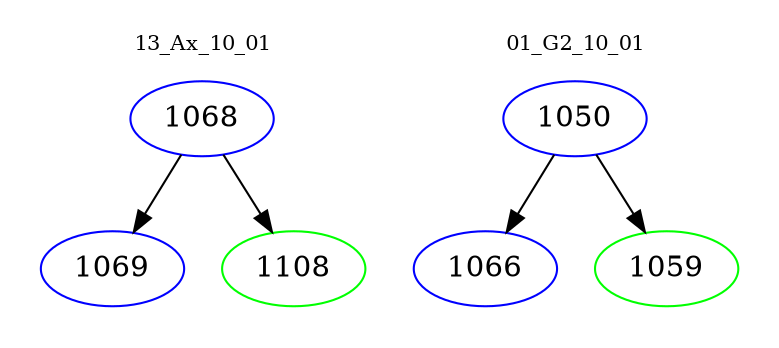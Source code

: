 digraph{
subgraph cluster_0 {
color = white
label = "13_Ax_10_01";
fontsize=10;
T0_1068 [label="1068", color="blue"]
T0_1068 -> T0_1069 [color="black"]
T0_1069 [label="1069", color="blue"]
T0_1068 -> T0_1108 [color="black"]
T0_1108 [label="1108", color="green"]
}
subgraph cluster_1 {
color = white
label = "01_G2_10_01";
fontsize=10;
T1_1050 [label="1050", color="blue"]
T1_1050 -> T1_1066 [color="black"]
T1_1066 [label="1066", color="blue"]
T1_1050 -> T1_1059 [color="black"]
T1_1059 [label="1059", color="green"]
}
}
